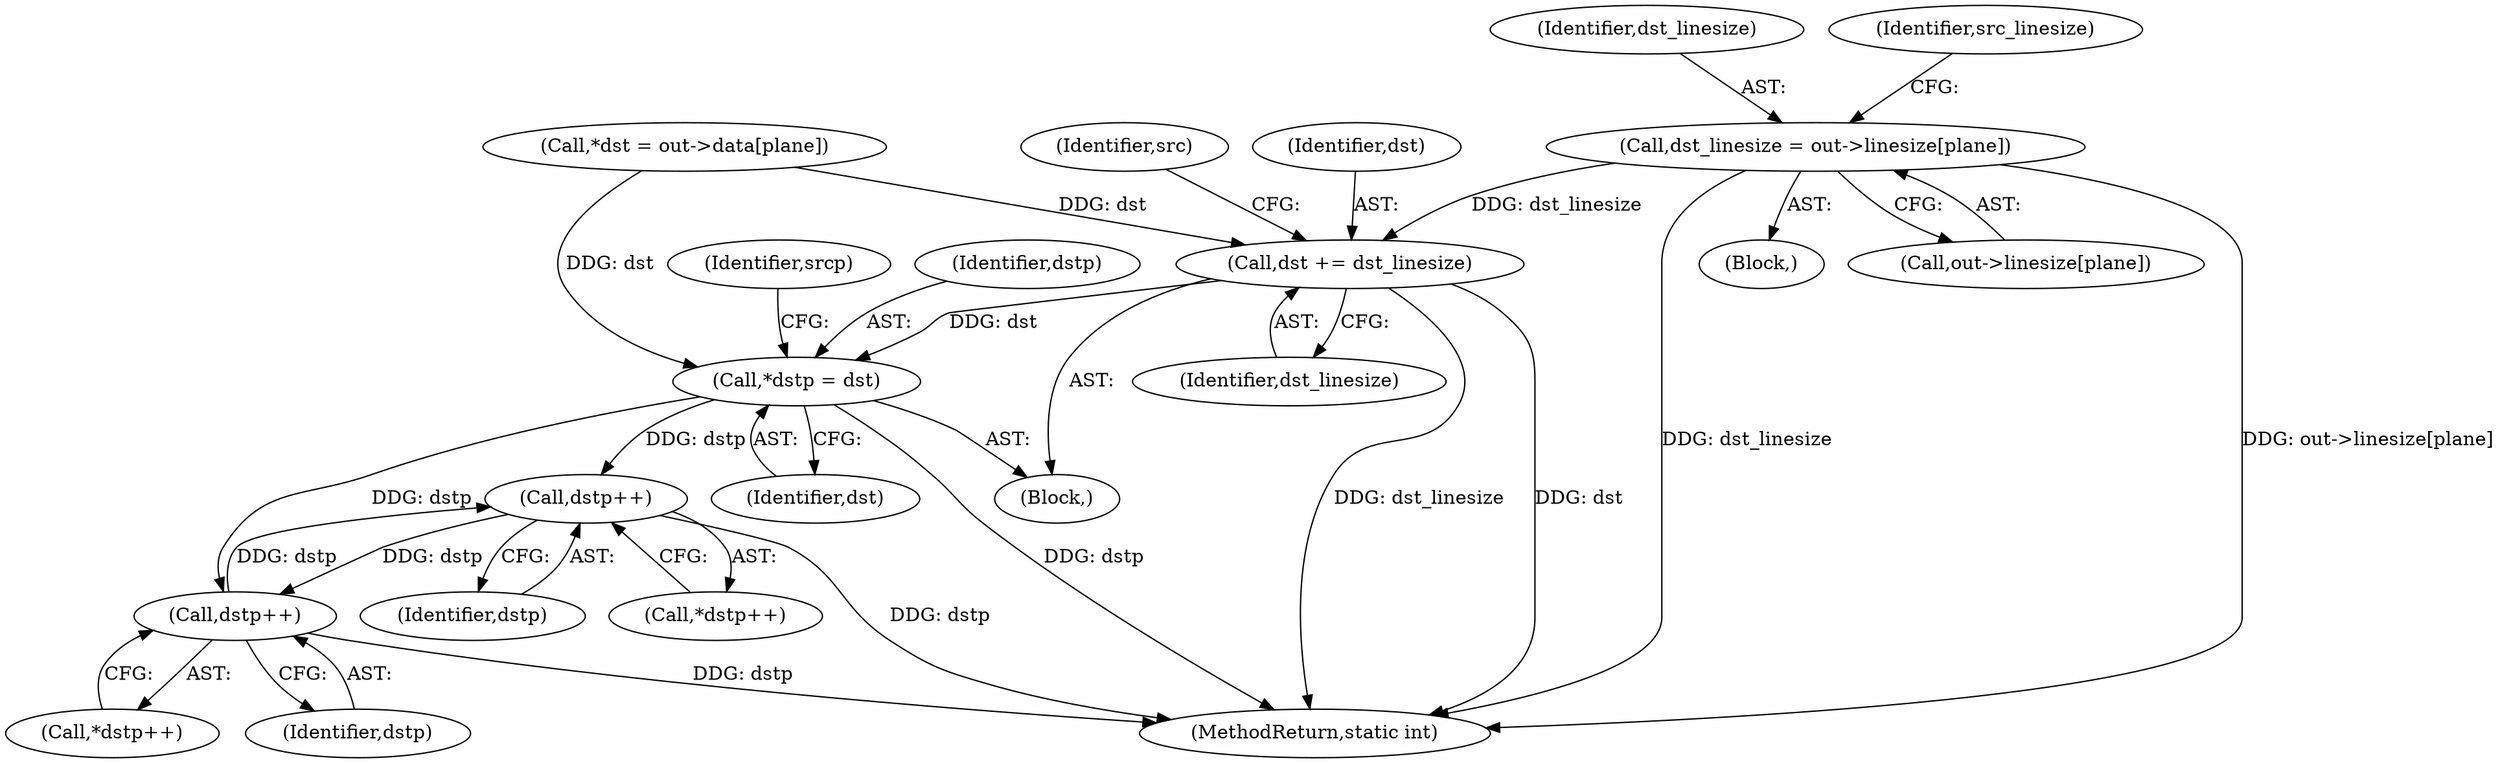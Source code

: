 digraph "0_FFmpeg_e43a0a232dbf6d3c161823c2e07c52e76227a1bc_10@array" {
"1000351" [label="(Call,dst_linesize = out->linesize[plane])"];
"1000490" [label="(Call,dst += dst_linesize)"];
"1000431" [label="(Call,*dstp = dst)"];
"1000457" [label="(Call,dstp++)"];
"1000478" [label="(Call,dstp++)"];
"1000353" [label="(Call,out->linesize[plane])"];
"1000352" [label="(Identifier,dst_linesize)"];
"1000433" [label="(Identifier,dst)"];
"1000478" [label="(Call,dstp++)"];
"1000492" [label="(Identifier,dst_linesize)"];
"1000456" [label="(Call,*dstp++)"];
"1000432" [label="(Identifier,dstp)"];
"1000505" [label="(MethodReturn,static int)"];
"1000431" [label="(Call,*dstp = dst)"];
"1000457" [label="(Call,dstp++)"];
"1000329" [label="(Call,*dst = out->data[plane])"];
"1000436" [label="(Identifier,srcp)"];
"1000327" [label="(Block,)"];
"1000490" [label="(Call,dst += dst_linesize)"];
"1000351" [label="(Call,dst_linesize = out->linesize[plane])"];
"1000479" [label="(Identifier,dstp)"];
"1000477" [label="(Call,*dstp++)"];
"1000429" [label="(Block,)"];
"1000491" [label="(Identifier,dst)"];
"1000458" [label="(Identifier,dstp)"];
"1000360" [label="(Identifier,src_linesize)"];
"1000494" [label="(Identifier,src)"];
"1000351" -> "1000327"  [label="AST: "];
"1000351" -> "1000353"  [label="CFG: "];
"1000352" -> "1000351"  [label="AST: "];
"1000353" -> "1000351"  [label="AST: "];
"1000360" -> "1000351"  [label="CFG: "];
"1000351" -> "1000505"  [label="DDG: out->linesize[plane]"];
"1000351" -> "1000505"  [label="DDG: dst_linesize"];
"1000351" -> "1000490"  [label="DDG: dst_linesize"];
"1000490" -> "1000429"  [label="AST: "];
"1000490" -> "1000492"  [label="CFG: "];
"1000491" -> "1000490"  [label="AST: "];
"1000492" -> "1000490"  [label="AST: "];
"1000494" -> "1000490"  [label="CFG: "];
"1000490" -> "1000505"  [label="DDG: dst"];
"1000490" -> "1000505"  [label="DDG: dst_linesize"];
"1000490" -> "1000431"  [label="DDG: dst"];
"1000329" -> "1000490"  [label="DDG: dst"];
"1000431" -> "1000429"  [label="AST: "];
"1000431" -> "1000433"  [label="CFG: "];
"1000432" -> "1000431"  [label="AST: "];
"1000433" -> "1000431"  [label="AST: "];
"1000436" -> "1000431"  [label="CFG: "];
"1000431" -> "1000505"  [label="DDG: dstp"];
"1000329" -> "1000431"  [label="DDG: dst"];
"1000431" -> "1000457"  [label="DDG: dstp"];
"1000431" -> "1000478"  [label="DDG: dstp"];
"1000457" -> "1000456"  [label="AST: "];
"1000457" -> "1000458"  [label="CFG: "];
"1000458" -> "1000457"  [label="AST: "];
"1000456" -> "1000457"  [label="CFG: "];
"1000457" -> "1000505"  [label="DDG: dstp"];
"1000478" -> "1000457"  [label="DDG: dstp"];
"1000457" -> "1000478"  [label="DDG: dstp"];
"1000478" -> "1000477"  [label="AST: "];
"1000478" -> "1000479"  [label="CFG: "];
"1000479" -> "1000478"  [label="AST: "];
"1000477" -> "1000478"  [label="CFG: "];
"1000478" -> "1000505"  [label="DDG: dstp"];
}

